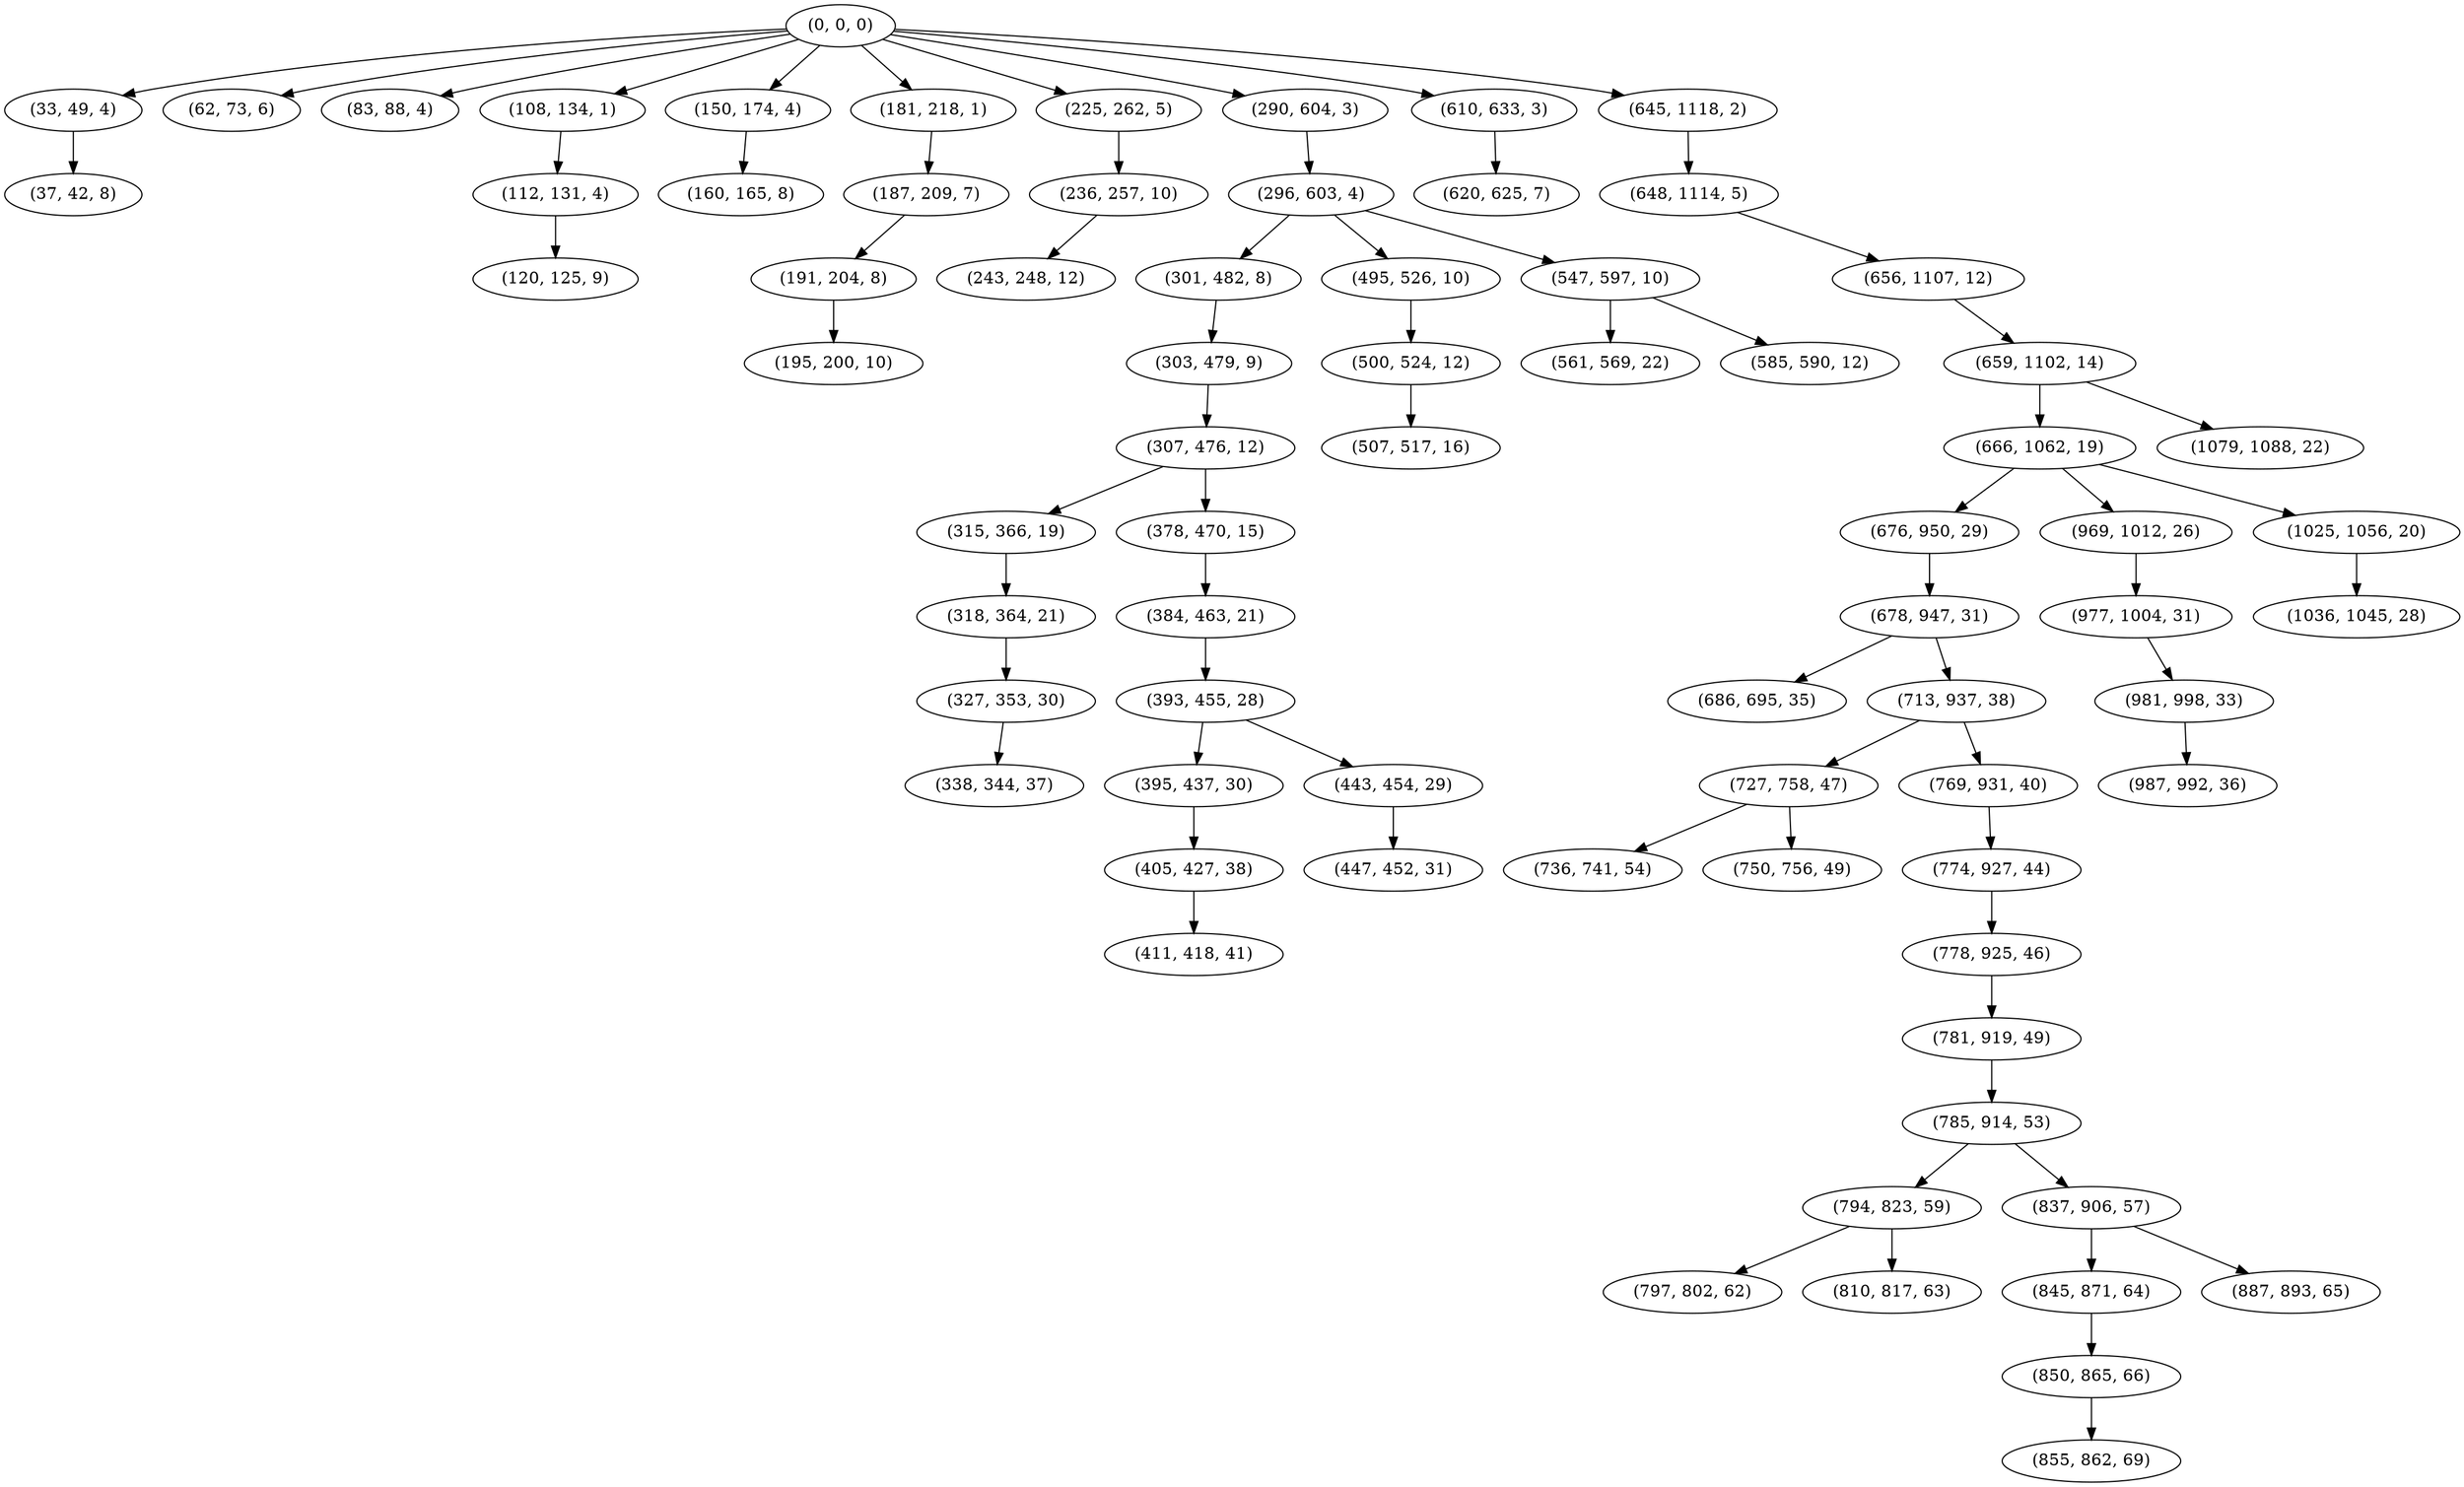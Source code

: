 digraph tree {
    "(0, 0, 0)";
    "(33, 49, 4)";
    "(37, 42, 8)";
    "(62, 73, 6)";
    "(83, 88, 4)";
    "(108, 134, 1)";
    "(112, 131, 4)";
    "(120, 125, 9)";
    "(150, 174, 4)";
    "(160, 165, 8)";
    "(181, 218, 1)";
    "(187, 209, 7)";
    "(191, 204, 8)";
    "(195, 200, 10)";
    "(225, 262, 5)";
    "(236, 257, 10)";
    "(243, 248, 12)";
    "(290, 604, 3)";
    "(296, 603, 4)";
    "(301, 482, 8)";
    "(303, 479, 9)";
    "(307, 476, 12)";
    "(315, 366, 19)";
    "(318, 364, 21)";
    "(327, 353, 30)";
    "(338, 344, 37)";
    "(378, 470, 15)";
    "(384, 463, 21)";
    "(393, 455, 28)";
    "(395, 437, 30)";
    "(405, 427, 38)";
    "(411, 418, 41)";
    "(443, 454, 29)";
    "(447, 452, 31)";
    "(495, 526, 10)";
    "(500, 524, 12)";
    "(507, 517, 16)";
    "(547, 597, 10)";
    "(561, 569, 22)";
    "(585, 590, 12)";
    "(610, 633, 3)";
    "(620, 625, 7)";
    "(645, 1118, 2)";
    "(648, 1114, 5)";
    "(656, 1107, 12)";
    "(659, 1102, 14)";
    "(666, 1062, 19)";
    "(676, 950, 29)";
    "(678, 947, 31)";
    "(686, 695, 35)";
    "(713, 937, 38)";
    "(727, 758, 47)";
    "(736, 741, 54)";
    "(750, 756, 49)";
    "(769, 931, 40)";
    "(774, 927, 44)";
    "(778, 925, 46)";
    "(781, 919, 49)";
    "(785, 914, 53)";
    "(794, 823, 59)";
    "(797, 802, 62)";
    "(810, 817, 63)";
    "(837, 906, 57)";
    "(845, 871, 64)";
    "(850, 865, 66)";
    "(855, 862, 69)";
    "(887, 893, 65)";
    "(969, 1012, 26)";
    "(977, 1004, 31)";
    "(981, 998, 33)";
    "(987, 992, 36)";
    "(1025, 1056, 20)";
    "(1036, 1045, 28)";
    "(1079, 1088, 22)";
    "(0, 0, 0)" -> "(33, 49, 4)";
    "(0, 0, 0)" -> "(62, 73, 6)";
    "(0, 0, 0)" -> "(83, 88, 4)";
    "(0, 0, 0)" -> "(108, 134, 1)";
    "(0, 0, 0)" -> "(150, 174, 4)";
    "(0, 0, 0)" -> "(181, 218, 1)";
    "(0, 0, 0)" -> "(225, 262, 5)";
    "(0, 0, 0)" -> "(290, 604, 3)";
    "(0, 0, 0)" -> "(610, 633, 3)";
    "(0, 0, 0)" -> "(645, 1118, 2)";
    "(33, 49, 4)" -> "(37, 42, 8)";
    "(108, 134, 1)" -> "(112, 131, 4)";
    "(112, 131, 4)" -> "(120, 125, 9)";
    "(150, 174, 4)" -> "(160, 165, 8)";
    "(181, 218, 1)" -> "(187, 209, 7)";
    "(187, 209, 7)" -> "(191, 204, 8)";
    "(191, 204, 8)" -> "(195, 200, 10)";
    "(225, 262, 5)" -> "(236, 257, 10)";
    "(236, 257, 10)" -> "(243, 248, 12)";
    "(290, 604, 3)" -> "(296, 603, 4)";
    "(296, 603, 4)" -> "(301, 482, 8)";
    "(296, 603, 4)" -> "(495, 526, 10)";
    "(296, 603, 4)" -> "(547, 597, 10)";
    "(301, 482, 8)" -> "(303, 479, 9)";
    "(303, 479, 9)" -> "(307, 476, 12)";
    "(307, 476, 12)" -> "(315, 366, 19)";
    "(307, 476, 12)" -> "(378, 470, 15)";
    "(315, 366, 19)" -> "(318, 364, 21)";
    "(318, 364, 21)" -> "(327, 353, 30)";
    "(327, 353, 30)" -> "(338, 344, 37)";
    "(378, 470, 15)" -> "(384, 463, 21)";
    "(384, 463, 21)" -> "(393, 455, 28)";
    "(393, 455, 28)" -> "(395, 437, 30)";
    "(393, 455, 28)" -> "(443, 454, 29)";
    "(395, 437, 30)" -> "(405, 427, 38)";
    "(405, 427, 38)" -> "(411, 418, 41)";
    "(443, 454, 29)" -> "(447, 452, 31)";
    "(495, 526, 10)" -> "(500, 524, 12)";
    "(500, 524, 12)" -> "(507, 517, 16)";
    "(547, 597, 10)" -> "(561, 569, 22)";
    "(547, 597, 10)" -> "(585, 590, 12)";
    "(610, 633, 3)" -> "(620, 625, 7)";
    "(645, 1118, 2)" -> "(648, 1114, 5)";
    "(648, 1114, 5)" -> "(656, 1107, 12)";
    "(656, 1107, 12)" -> "(659, 1102, 14)";
    "(659, 1102, 14)" -> "(666, 1062, 19)";
    "(659, 1102, 14)" -> "(1079, 1088, 22)";
    "(666, 1062, 19)" -> "(676, 950, 29)";
    "(666, 1062, 19)" -> "(969, 1012, 26)";
    "(666, 1062, 19)" -> "(1025, 1056, 20)";
    "(676, 950, 29)" -> "(678, 947, 31)";
    "(678, 947, 31)" -> "(686, 695, 35)";
    "(678, 947, 31)" -> "(713, 937, 38)";
    "(713, 937, 38)" -> "(727, 758, 47)";
    "(713, 937, 38)" -> "(769, 931, 40)";
    "(727, 758, 47)" -> "(736, 741, 54)";
    "(727, 758, 47)" -> "(750, 756, 49)";
    "(769, 931, 40)" -> "(774, 927, 44)";
    "(774, 927, 44)" -> "(778, 925, 46)";
    "(778, 925, 46)" -> "(781, 919, 49)";
    "(781, 919, 49)" -> "(785, 914, 53)";
    "(785, 914, 53)" -> "(794, 823, 59)";
    "(785, 914, 53)" -> "(837, 906, 57)";
    "(794, 823, 59)" -> "(797, 802, 62)";
    "(794, 823, 59)" -> "(810, 817, 63)";
    "(837, 906, 57)" -> "(845, 871, 64)";
    "(837, 906, 57)" -> "(887, 893, 65)";
    "(845, 871, 64)" -> "(850, 865, 66)";
    "(850, 865, 66)" -> "(855, 862, 69)";
    "(969, 1012, 26)" -> "(977, 1004, 31)";
    "(977, 1004, 31)" -> "(981, 998, 33)";
    "(981, 998, 33)" -> "(987, 992, 36)";
    "(1025, 1056, 20)" -> "(1036, 1045, 28)";
}
